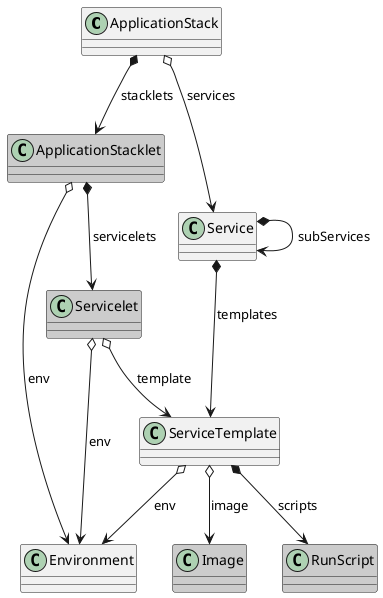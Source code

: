 @startuml

class ApplicationStack  {
}

class ApplicationStacklet #cccccc {
}

Class Service {
}

Class ServiceTemplate {
}

class Servicelet #cccccc {

}
class Environment {
}

class Image  #cccccc {

}

class RunScript #cccccc {
}

Service *--> Service: subServices
Service *--> ServiceTemplate : templates
ServiceTemplate o--> Environment : env
ServiceTemplate *--> RunScript : scripts
ServiceTemplate o--> Image : image
Servicelet o--> Environment : env
Servicelet o--> ServiceTemplate : template
ApplicationStack *--> "ApplicationStacklet" : stacklets
ApplicationStacklet o--> "Environment" : env
ApplicationStacklet *--> "Servicelet" : servicelets
ApplicationStack o--> "Service" : services

@enduml
